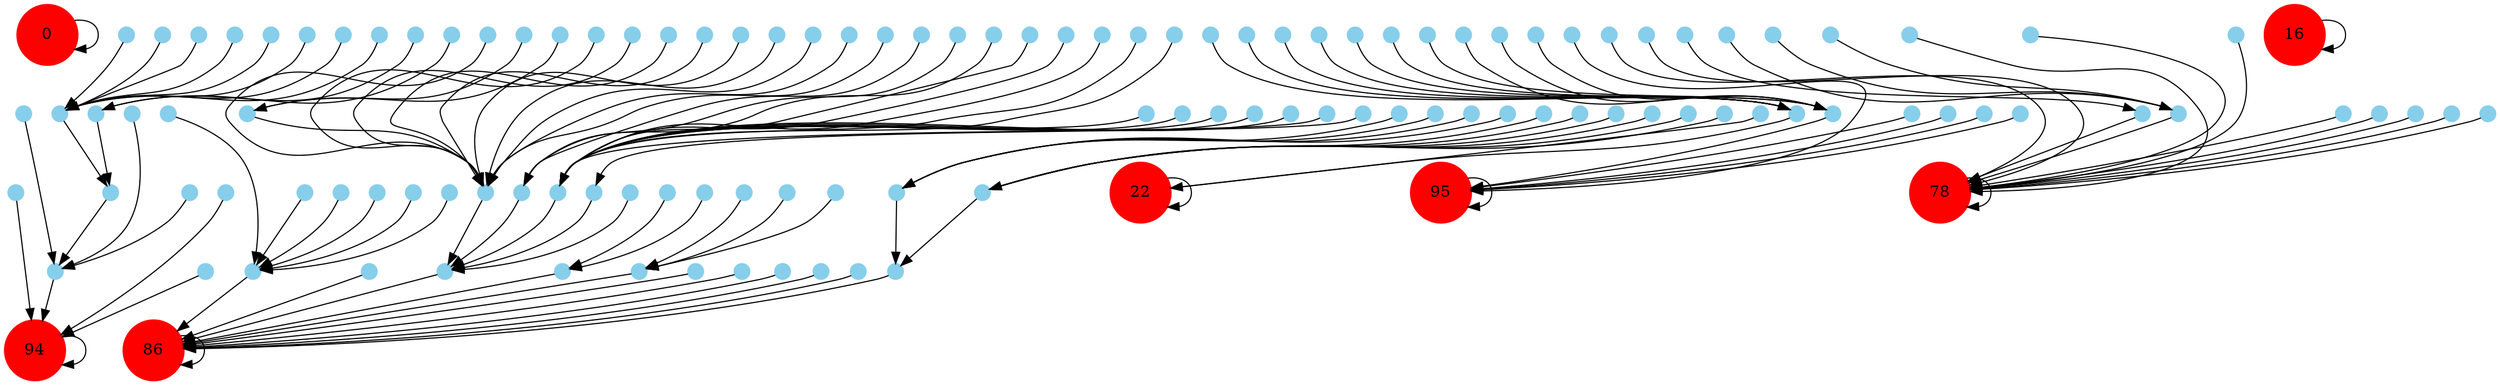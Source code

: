 Digraph G {
node [width=.2,height=.2,shape=circle,style=filled,color=skyblue];
overlap=scale;
0 [width=.75,height=.5,label=0, color=red, style=filled];
0 -> 0 [len=0.125,weight=0.25];
1 [label=""];
1 -> 85 [len=0.125,weight=0.25];
2 [label=""];
2 -> 17 [len=0.125,weight=0.25];
3 [label=""];
3 -> 21 [len=0.125,weight=0.25];
4 [label=""];
4 -> 70 [len=0.125,weight=0.25];
5 [label=""];
5 -> 86 [len=0.125,weight=0.25];
6 [label=""];
6 -> 22 [len=0.125,weight=0.25];
7 [label=""];
7 -> 87 [len=0.125,weight=0.25];
8 [label=""];
8 -> 15 [len=0.125,weight=0.25];
9 [label=""];
9 -> 79 [len=0.125,weight=0.25];
10 [label=""];
10 -> 7 [len=0.125,weight=0.25];
11 [label=""];
11 -> 23 [len=0.125,weight=0.25];
12 [label=""];
12 -> 78 [len=0.125,weight=0.25];
13 [label=""];
13 -> 79 [len=0.125,weight=0.25];
14 [label=""];
14 -> 7 [len=0.125,weight=0.25];
15 [label=""];
15 -> 87 [len=0.125,weight=0.25];
16 [width=.75,height=.5,label=16, color=red, style=filled];
16 -> 16 [len=0.125,weight=0.25];
17 [label=""];
17 -> 85 [len=0.125,weight=0.25];
18 [label=""];
18 -> 17 [len=0.125,weight=0.25];
19 [label=""];
19 -> 21 [len=0.125,weight=0.25];
20 [label=""];
20 -> 86 [len=0.125,weight=0.25];
21 [label=""];
21 -> 86 [len=0.125,weight=0.25];
22 [width=.75,height=.5,label=22, color=red, style=filled];
22 -> 22 [len=0.125,weight=0.25];
23 [label=""];
23 -> 87 [len=0.125,weight=0.25];
24 [label=""];
24 -> 15 [len=0.125,weight=0.25];
25 [label=""];
25 -> 95 [len=0.125,weight=0.25];
26 [label=""];
26 -> 23 [len=0.125,weight=0.25];
27 [label=""];
27 -> 23 [len=0.125,weight=0.25];
28 [label=""];
28 -> 78 [len=0.125,weight=0.25];
29 [label=""];
29 -> 95 [len=0.125,weight=0.25];
30 [label=""];
30 -> 23 [len=0.125,weight=0.25];
31 [label=""];
31 -> 87 [len=0.125,weight=0.25];
32 [label=""];
32 -> 2 [len=0.125,weight=0.25];
33 [label=""];
33 -> 3 [len=0.125,weight=0.25];
34 [label=""];
34 -> 3 [len=0.125,weight=0.25];
35 [label=""];
35 -> 19 [len=0.125,weight=0.25];
36 [label=""];
36 -> 2 [len=0.125,weight=0.25];
37 [label=""];
37 -> 70 [len=0.125,weight=0.25];
38 [label=""];
38 -> 2 [len=0.125,weight=0.25];
39 [label=""];
39 -> 23 [len=0.125,weight=0.25];
40 [label=""];
40 -> 3 [len=0.125,weight=0.25];
41 [label=""];
41 -> 7 [len=0.125,weight=0.25];
42 [label=""];
42 -> 3 [len=0.125,weight=0.25];
43 [label=""];
43 -> 7 [len=0.125,weight=0.25];
44 [label=""];
44 -> 6 [len=0.125,weight=0.25];
45 [label=""];
45 -> 71 [len=0.125,weight=0.25];
46 [label=""];
46 -> 7 [len=0.125,weight=0.25];
47 [label=""];
47 -> 7 [len=0.125,weight=0.25];
48 [label=""];
48 -> 2 [len=0.125,weight=0.25];
49 [label=""];
49 -> 19 [len=0.125,weight=0.25];
50 [label=""];
50 -> 19 [len=0.125,weight=0.25];
51 [label=""];
51 -> 19 [len=0.125,weight=0.25];
52 [label=""];
52 -> 2 [len=0.125,weight=0.25];
53 [label=""];
53 -> 86 [len=0.125,weight=0.25];
54 [label=""];
54 -> 18 [len=0.125,weight=0.25];
55 [label=""];
55 -> 23 [len=0.125,weight=0.25];
56 [label=""];
56 -> 3 [len=0.125,weight=0.25];
57 [label=""];
57 -> 7 [len=0.125,weight=0.25];
58 [label=""];
58 -> 3 [len=0.125,weight=0.25];
59 [label=""];
59 -> 23 [len=0.125,weight=0.25];
60 [label=""];
60 -> 6 [len=0.125,weight=0.25];
61 [label=""];
61 -> 71 [len=0.125,weight=0.25];
62 [label=""];
62 -> 7 [len=0.125,weight=0.25];
63 [label=""];
63 -> 23 [len=0.125,weight=0.25];
64 [label=""];
64 -> 76 [len=0.125,weight=0.25];
65 [label=""];
65 -> 92 [len=0.125,weight=0.25];
66 [label=""];
66 -> 20 [len=0.125,weight=0.25];
67 [label=""];
67 -> 85 [len=0.125,weight=0.25];
68 [label=""];
68 -> 78 [len=0.125,weight=0.25];
69 [label=""];
69 -> 94 [len=0.125,weight=0.25];
70 [label=""];
70 -> 86 [len=0.125,weight=0.25];
71 [label=""];
71 -> 86 [len=0.125,weight=0.25];
72 [label=""];
72 -> 78 [len=0.125,weight=0.25];
73 [label=""];
73 -> 79 [len=0.125,weight=0.25];
74 [label=""];
74 -> 15 [len=0.125,weight=0.25];
75 [label=""];
75 -> 95 [len=0.125,weight=0.25];
76 [label=""];
76 -> 78 [len=0.125,weight=0.25];
77 [label=""];
77 -> 78 [len=0.125,weight=0.25];
78 [width=.75,height=.5,label=78, color=red, style=filled];
78 -> 78 [len=0.125,weight=0.25];
79 [label=""];
79 -> 95 [len=0.125,weight=0.25];
80 [label=""];
80 -> 92 [len=0.125,weight=0.25];
81 [label=""];
81 -> 92 [len=0.125,weight=0.25];
82 [label=""];
82 -> 20 [len=0.125,weight=0.25];
83 [label=""];
83 -> 85 [len=0.125,weight=0.25];
84 [label=""];
84 -> 94 [len=0.125,weight=0.25];
85 [label=""];
85 -> 94 [len=0.125,weight=0.25];
86 [width=.75,height=.5,label=86, color=red, style=filled];
86 -> 86 [len=0.125,weight=0.25];
87 [label=""];
87 -> 86 [len=0.125,weight=0.25];
88 [label=""];
88 -> 78 [len=0.125,weight=0.25];
89 [label=""];
89 -> 95 [len=0.125,weight=0.25];
90 [label=""];
90 -> 31 [len=0.125,weight=0.25];
91 [label=""];
91 -> 95 [len=0.125,weight=0.25];
92 [label=""];
92 -> 78 [len=0.125,weight=0.25];
93 [label=""];
93 -> 94 [len=0.125,weight=0.25];
94 [width=.75,height=.5,label=94, color=red, style=filled];
94 -> 94 [len=0.125,weight=0.25];
95 [width=.75,height=.5,label=95, color=red, style=filled];
95 -> 95 [len=0.125,weight=0.25];
96 [label=""];
96 -> 2 [len=0.125,weight=0.25];
97 [label=""];
97 -> 70 [len=0.125,weight=0.25];
98 [label=""];
98 -> 2 [len=0.125,weight=0.25];
99 [label=""];
99 -> 23 [len=0.125,weight=0.25];
100 [label=""];
100 -> 70 [len=0.125,weight=0.25];
101 [label=""];
101 -> 70 [len=0.125,weight=0.25];
102 [label=""];
102 -> 6 [len=0.125,weight=0.25];
103 [label=""];
103 -> 86 [len=0.125,weight=0.25];
104 [label=""];
104 -> 14 [len=0.125,weight=0.25];
105 [label=""];
105 -> 79 [len=0.125,weight=0.25];
106 [label=""];
106 -> 7 [len=0.125,weight=0.25];
107 [label=""];
107 -> 7 [len=0.125,weight=0.25];
108 [label=""];
108 -> 78 [len=0.125,weight=0.25];
109 [label=""];
109 -> 78 [len=0.125,weight=0.25];
110 [label=""];
110 -> 6 [len=0.125,weight=0.25];
111 [label=""];
111 -> 71 [len=0.125,weight=0.25];
112 [label=""];
112 -> 2 [len=0.125,weight=0.25];
113 [label=""];
113 -> 86 [len=0.125,weight=0.25];
114 [label=""];
114 -> 18 [len=0.125,weight=0.25];
115 [label=""];
115 -> 23 [len=0.125,weight=0.25];
116 [label=""];
116 -> 70 [len=0.125,weight=0.25];
117 [label=""];
117 -> 86 [len=0.125,weight=0.25];
118 [label=""];
118 -> 22 [len=0.125,weight=0.25];
119 [label=""];
119 -> 86 [len=0.125,weight=0.25];
120 [label=""];
120 -> 14 [len=0.125,weight=0.25];
121 [label=""];
121 -> 79 [len=0.125,weight=0.25];
122 [label=""];
122 -> 7 [len=0.125,weight=0.25];
123 [label=""];
123 -> 23 [len=0.125,weight=0.25];
124 [label=""];
124 -> 78 [len=0.125,weight=0.25];
125 [label=""];
125 -> 78 [len=0.125,weight=0.25];
126 [label=""];
126 -> 6 [len=0.125,weight=0.25];
127 [label=""];
127 -> 87 [len=0.125,weight=0.25];
}
